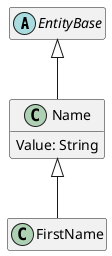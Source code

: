 ﻿@startuml
hide empty members

abstract class EntityBase {
}

EntityBase <|-- Name

class Name {
    Value: String
}

Name <|-- FirstName

class FirstName {
}

@enduml
